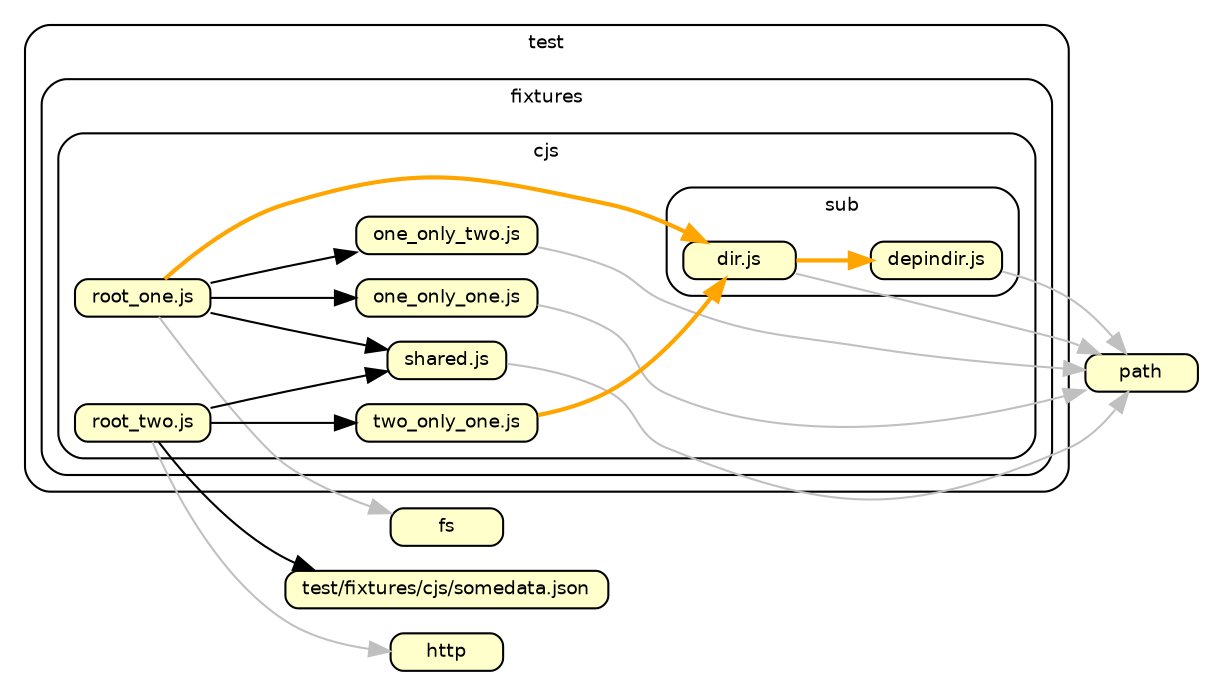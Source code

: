 digraph "dependency-cruiser output"{
    ordering=out
    rankdir=LR
    splines=true
    overlap=false
    nodesep=0.16
    fontname="Helvetica"
    fontsize="9"
    compound=true
    node [shape=box style="rounded, filled" fillcolor="#ffffcc" height=0.2 fontname=Helvetica fontsize=9]
    edge [color=black arrowhead=normal fontname="Helvetica" fontsize="9"]

    subgraph "cluster_/test" {label="test" style="rounded" subgraph "cluster_/test/fixtures" {label="fixtures" style="rounded" subgraph "cluster_/test/fixtures/cjs" {label="cjs" style="rounded" "test/fixtures/cjs/one_only_one.js" [label="one_only_one.js"] } } }
    subgraph "cluster_/test" {label="test" style="rounded" subgraph "cluster_/test/fixtures" {label="fixtures" style="rounded" subgraph "cluster_/test/fixtures/cjs" {label="cjs" style="rounded" "test/fixtures/cjs/one_only_two.js" [label="one_only_two.js"] } } }
    subgraph "cluster_/test" {label="test" style="rounded" subgraph "cluster_/test/fixtures" {label="fixtures" style="rounded" subgraph "cluster_/test/fixtures/cjs" {label="cjs" style="rounded" "test/fixtures/cjs/root_one.js" [label="root_one.js"] } } }
    subgraph "cluster_/test" {label="test" style="rounded" subgraph "cluster_/test/fixtures" {label="fixtures" style="rounded" subgraph "cluster_/test/fixtures/cjs" {label="cjs" style="rounded" "test/fixtures/cjs/root_two.js" [label="root_two.js"] } } }
    subgraph "cluster_/test" {label="test" style="rounded" subgraph "cluster_/test/fixtures" {label="fixtures" style="rounded" subgraph "cluster_/test/fixtures/cjs" {label="cjs" style="rounded" "test/fixtures/cjs/shared.js" [label="shared.js"] } } }
    subgraph "cluster_/test" {label="test" style="rounded" subgraph "cluster_/test/fixtures" {label="fixtures" style="rounded" subgraph "cluster_/test/fixtures/cjs" {label="cjs" style="rounded" subgraph "cluster_/test/fixtures/cjs/sub" {label="sub" style="rounded" "test/fixtures/cjs/sub/depindir.js" [label="depindir.js"] } } } }
    subgraph "cluster_/test" {label="test" style="rounded" subgraph "cluster_/test/fixtures" {label="fixtures" style="rounded" subgraph "cluster_/test/fixtures/cjs" {label="cjs" style="rounded" subgraph "cluster_/test/fixtures/cjs/sub" {label="sub" style="rounded" "test/fixtures/cjs/sub/dir.js" [label="dir.js"] } } } }
    subgraph "cluster_/test" {label="test" style="rounded" subgraph "cluster_/test/fixtures" {label="fixtures" style="rounded" subgraph "cluster_/test/fixtures/cjs" {label="cjs" style="rounded" "test/fixtures/cjs/two_only_one.js" [label="two_only_one.js"] } } }

    "test/fixtures/cjs/one_only_one.js" -> "path" [color="grey"]
    "test/fixtures/cjs/one_only_two.js" -> "path" [color="grey"]
    "test/fixtures/cjs/root_one.js" -> "test/fixtures/cjs/one_only_one.js" 
    "test/fixtures/cjs/root_one.js" -> "test/fixtures/cjs/one_only_two.js" 
    "test/fixtures/cjs/root_one.js" -> "test/fixtures/cjs/shared.js" 
    "test/fixtures/cjs/root_one.js" -> "test/fixtures/cjs/sub/dir.js" [color="orange" penwidth=2.0]
    "test/fixtures/cjs/root_one.js" -> "fs" [color="grey"]
    "test/fixtures/cjs/root_two.js" -> "test/fixtures/cjs/shared.js" 
    "test/fixtures/cjs/root_two.js" -> "test/fixtures/cjs/somedata.json" 
    "test/fixtures/cjs/root_two.js" -> "test/fixtures/cjs/two_only_one.js" 
    "test/fixtures/cjs/root_two.js" -> "http" [color="grey"]
    "test/fixtures/cjs/shared.js" -> "path" [color="grey"]
    "test/fixtures/cjs/sub/depindir.js" -> "path" [color="grey"]
    "test/fixtures/cjs/sub/dir.js" -> "test/fixtures/cjs/sub/depindir.js" [color="orange" penwidth=2.0]
    "test/fixtures/cjs/sub/dir.js" -> "path" [color="grey"]
    "test/fixtures/cjs/two_only_one.js" -> "test/fixtures/cjs/sub/dir.js" [color="orange" penwidth=2.0]
}
